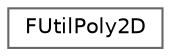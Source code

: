 digraph "Graphical Class Hierarchy"
{
 // INTERACTIVE_SVG=YES
 // LATEX_PDF_SIZE
  bgcolor="transparent";
  edge [fontname=Helvetica,fontsize=10,labelfontname=Helvetica,labelfontsize=10];
  node [fontname=Helvetica,fontsize=10,shape=box,height=0.2,width=0.4];
  rankdir="LR";
  Node0 [id="Node000000",label="FUtilPoly2D",height=0.2,width=0.4,color="grey40", fillcolor="white", style="filled",URL="$dd/d41/structFUtilPoly2D.html",tooltip="A polygon in 2D space, used by utility function."];
}

